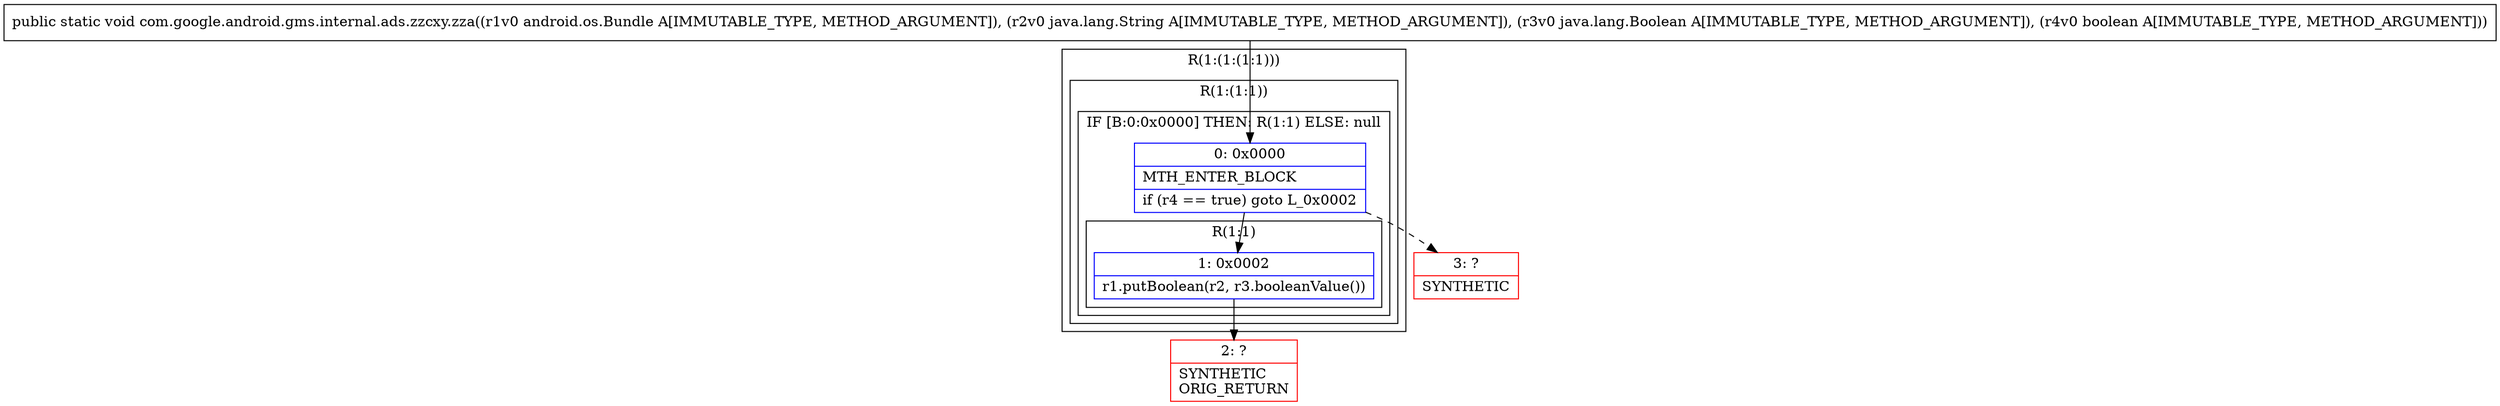 digraph "CFG forcom.google.android.gms.internal.ads.zzcxy.zza(Landroid\/os\/Bundle;Ljava\/lang\/String;Ljava\/lang\/Boolean;Z)V" {
subgraph cluster_Region_14250022 {
label = "R(1:(1:(1:1)))";
node [shape=record,color=blue];
subgraph cluster_Region_304241663 {
label = "R(1:(1:1))";
node [shape=record,color=blue];
subgraph cluster_IfRegion_439847360 {
label = "IF [B:0:0x0000] THEN: R(1:1) ELSE: null";
node [shape=record,color=blue];
Node_0 [shape=record,label="{0\:\ 0x0000|MTH_ENTER_BLOCK\l|if (r4 == true) goto L_0x0002\l}"];
subgraph cluster_Region_2001837496 {
label = "R(1:1)";
node [shape=record,color=blue];
Node_1 [shape=record,label="{1\:\ 0x0002|r1.putBoolean(r2, r3.booleanValue())\l}"];
}
}
}
}
Node_2 [shape=record,color=red,label="{2\:\ ?|SYNTHETIC\lORIG_RETURN\l}"];
Node_3 [shape=record,color=red,label="{3\:\ ?|SYNTHETIC\l}"];
MethodNode[shape=record,label="{public static void com.google.android.gms.internal.ads.zzcxy.zza((r1v0 android.os.Bundle A[IMMUTABLE_TYPE, METHOD_ARGUMENT]), (r2v0 java.lang.String A[IMMUTABLE_TYPE, METHOD_ARGUMENT]), (r3v0 java.lang.Boolean A[IMMUTABLE_TYPE, METHOD_ARGUMENT]), (r4v0 boolean A[IMMUTABLE_TYPE, METHOD_ARGUMENT])) }"];
MethodNode -> Node_0;
Node_0 -> Node_1;
Node_0 -> Node_3[style=dashed];
Node_1 -> Node_2;
}

